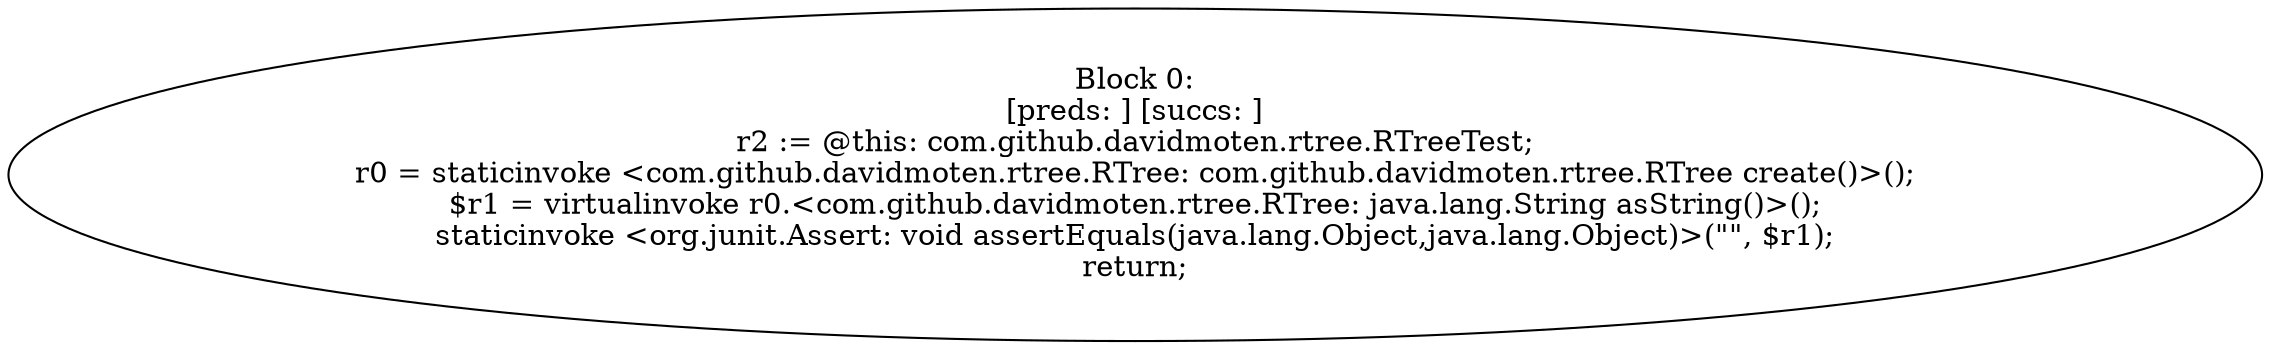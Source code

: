 digraph "unitGraph" {
    "Block 0:
[preds: ] [succs: ]
r2 := @this: com.github.davidmoten.rtree.RTreeTest;
r0 = staticinvoke <com.github.davidmoten.rtree.RTree: com.github.davidmoten.rtree.RTree create()>();
$r1 = virtualinvoke r0.<com.github.davidmoten.rtree.RTree: java.lang.String asString()>();
staticinvoke <org.junit.Assert: void assertEquals(java.lang.Object,java.lang.Object)>(\"\", $r1);
return;
"
}
